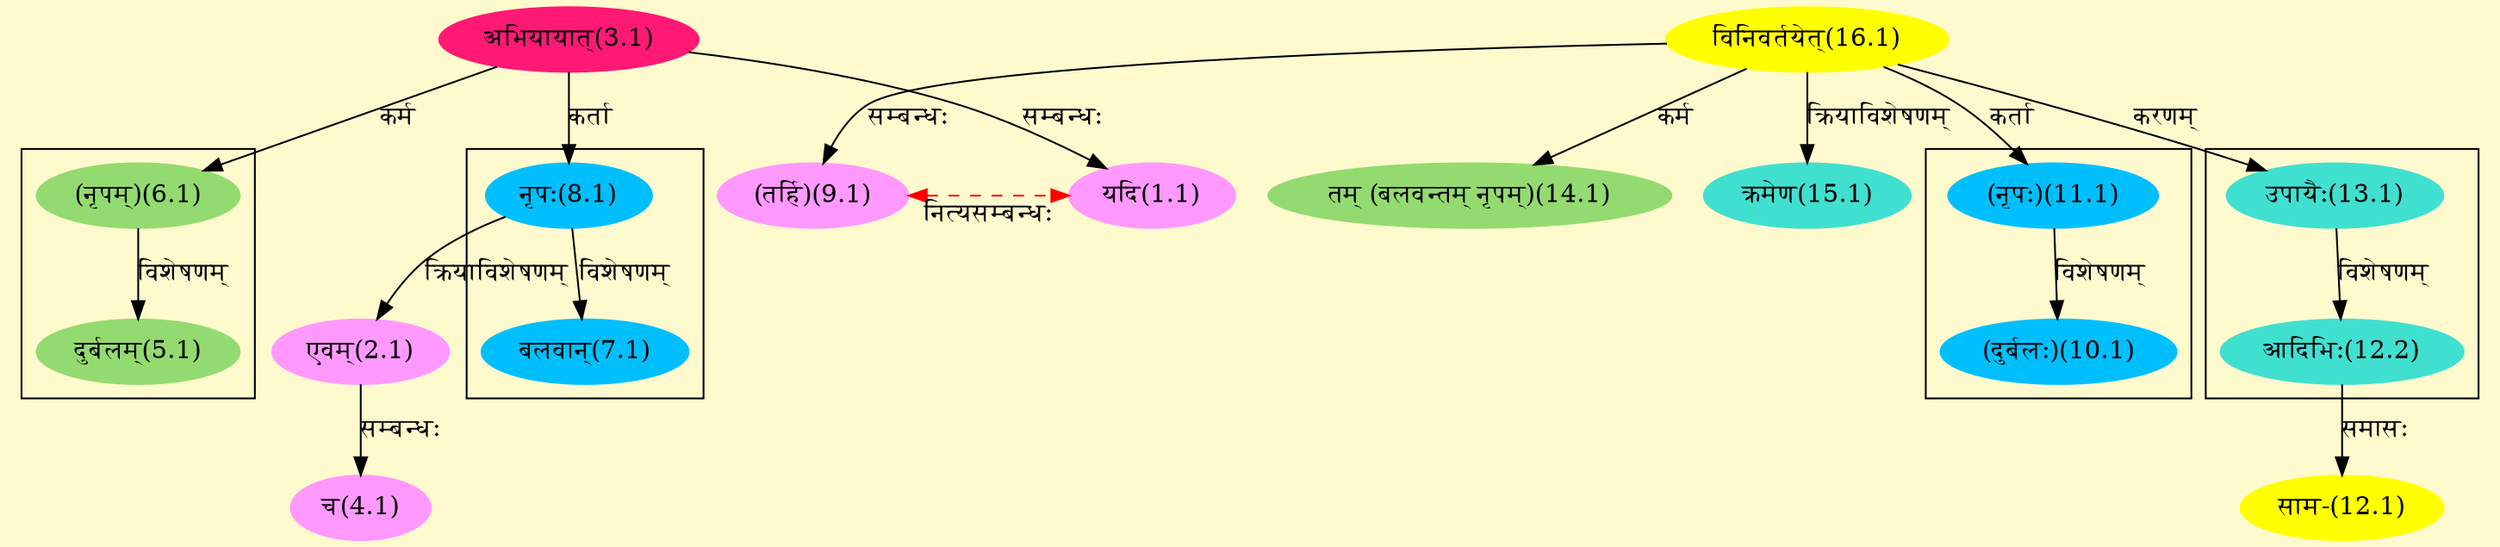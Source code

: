 digraph G{
rankdir=BT;
 compound=true;
 bgcolor="lemonchiffon1";

subgraph cluster_1{
Node5_1 [style=filled, color="#93DB70" label = "दुर्बलम्(5.1)"]
Node6_1 [style=filled, color="#93DB70" label = "(नृपम्)(6.1)"]

}

subgraph cluster_2{
Node7_1 [style=filled, color="#00BFFF" label = "बलवान्(7.1)"]
Node8_1 [style=filled, color="#00BFFF" label = "नृपः(8.1)"]

}

subgraph cluster_3{
Node10_1 [style=filled, color="#00BFFF" label = "(दुर्बलः)(10.1)"]
Node11_1 [style=filled, color="#00BFFF" label = "(नृपः)(11.1)"]

}

subgraph cluster_4{
Node12_2 [style=filled, color="#40E0D0" label = "आदिभिः(12.2)"]
Node13_1 [style=filled, color="#40E0D0" label = "उपायैः(13.1)"]

}
Node1_1 [style=filled, color="#FF99FF" label = "यदि(1.1)"]
Node3_1 [style=filled, color="#FF1975" label = "अभियायात्(3.1)"]
Node2_1 [style=filled, color="#FF99FF" label = "एवम्(2.1)"]
Node8_1 [style=filled, color="#00BFFF" label = "नृपः(8.1)"]
Node4_1 [style=filled, color="#FF99FF" label = "च(4.1)"]
Node6_1 [style=filled, color="#93DB70" label = "(नृपम्)(6.1)"]
Node9_1 [style=filled, color="#FF99FF" label = "(तर्हि)(9.1)"]
Node16_1 [style=filled, color="#FFFF00" label = "विनिवर्तयेत्(16.1)"]
Node11_1 [style=filled, color="#00BFFF" label = "(नृपः)(11.1)"]
Node12_1 [style=filled, color="#FFFF00" label = "साम-(12.1)"]
Node12_2 [style=filled, color="#40E0D0" label = "आदिभिः(12.2)"]
Node13_1 [style=filled, color="#40E0D0" label = "उपायैः(13.1)"]
Node14_1 [style=filled, color="#93DB70" label = "तम् (बलवन्तम् नृपम्)(14.1)"]
Node15_1 [style=filled, color="#40E0D0" label = "क्रमेण(15.1)"]
{rank = same; Node9_1; Node1_1;}
/* Start of Relations section */

Node1_1 -> Node3_1 [  label="सम्बन्धः"  dir="back" ]
Node2_1 -> Node8_1 [  label="क्रियाविशेषणम्"  dir="back" ]
Node4_1 -> Node2_1 [  label="सम्बन्धः"  dir="back" ]
Node5_1 -> Node6_1 [  label="विशेषणम्"  dir="back" ]
Node6_1 -> Node3_1 [  label="कर्म"  dir="back" ]
Node7_1 -> Node8_1 [  label="विशेषणम्"  dir="back" ]
Node8_1 -> Node3_1 [  label="कर्ता"  dir="back" ]
Node9_1 -> Node16_1 [  label="सम्बन्धः"  dir="back" ]
Node9_1 -> Node1_1 [ style=dashed color="red" label="नित्यसम्बन्धः"  dir="both" ]
Node10_1 -> Node11_1 [  label="विशेषणम्"  dir="back" ]
Node11_1 -> Node16_1 [  label="कर्ता"  dir="back" ]
Node12_1 -> Node12_2 [  label="समासः"  dir="back" ]
Node12_2 -> Node13_1 [  label="विशेषणम्"  dir="back" ]
Node13_1 -> Node16_1 [  label="करणम्"  dir="back" ]
Node14_1 -> Node16_1 [  label="कर्म"  dir="back" ]
Node15_1 -> Node16_1 [  label="क्रियाविशेषणम्"  dir="back" ]
}
